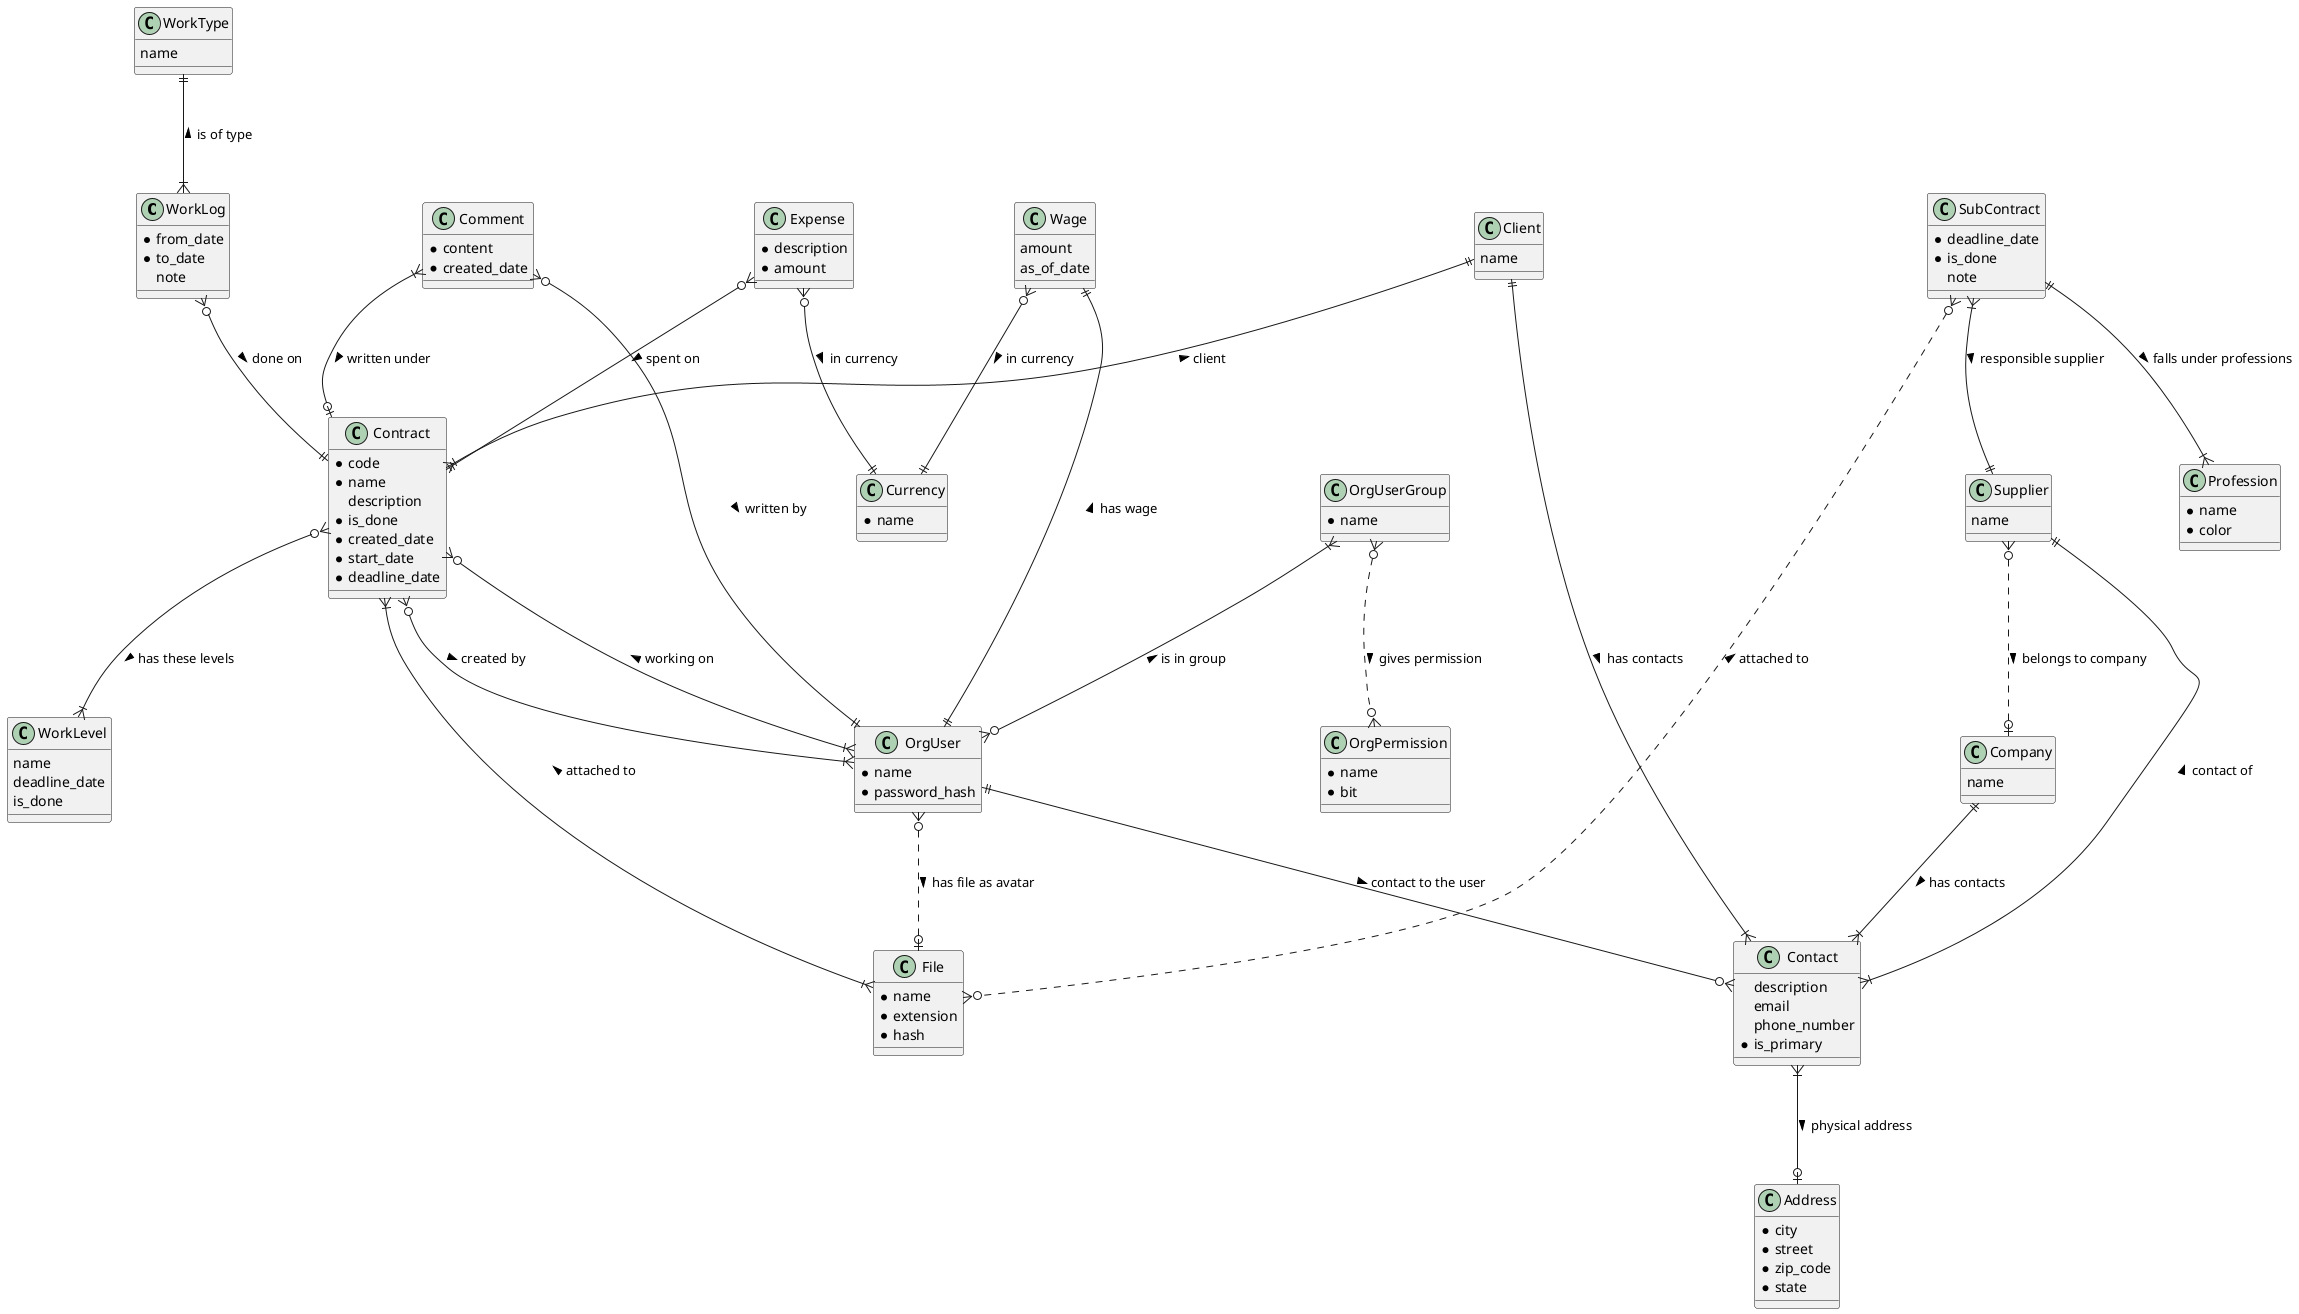 @startuml

skinparam LineType zz
skinparam nodesep 100
skinparam ranksep 100

class WorkLog {
    * from_date
    * to_date
    note
}

class Contract {
    * code
    * name
    description
    * is_done
    * created_date
    * start_date
    * deadline_date
}

class Expense {
    * description
    * amount
}

class Currency {
    * name
}

class Comment {
    * content
    * created_date
}

class OrgUser {
    * name
    * password_hash
}

class File {
    * name
    * extension
    * hash
}

class OrgPermission {
    * name
    * bit
}

class OrgUserGroup {
    * name
}

class Contact {
    description
    email
    phone_number
    * is_primary
}

class Address {
    * city
    * street
    * zip_code
    * state
}

class SubContract {
    * deadline_date
    * is_done
    note
}

class Profession {
    * name
    * color
}

class Supplier {
    name
}

class Client {
    name
}

class Company {
    name
}

class WorkType {
    name
}

class WorkLevel {
    name
    deadline_date
    is_done
}

class Wage {
    amount
    as_of_date
}

WorkLog }o--|| Contract: done on >
Contract }o--|{ OrgUser: created by >
Contract }o--|{ OrgUser: working on <
Contract }|--|{ File: attached to <
Expense }o--|| Contract: spent on >
Expense }o--|| Currency: in currency >
Comment }|--o| Contract: written under >
Comment }o--|| OrgUser: written by >
OrgUser }o..o| File: has file as avatar >
OrgUser ||--o{ Contact: contact to the user >
OrgUserGroup }|--o{ OrgUser: is in group <
OrgUserGroup }o..o{ OrgPermission: gives permission >
Contact }|--o| Address: physical address >
SubContract }o..o{ File: attached to <
SubContract ||--|{ Profession: falls under professions >
SubContract }|--|| Supplier: responsible supplier >
Supplier ||--|{ Contact: contact of <
Client ||--|{ Contact: has contacts >
Client ||--|{ Contract: client <
Company ||--|{ Contact: has contacts >
Supplier }o..o| Company: belongs to company >
WorkType ||--|{ WorkLog: is of type <
Contract }o--|{ WorkLevel: has these levels >
Wage }o--|| Currency: in currency >
Wage ||--|| OrgUser: has wage <

@enduml
